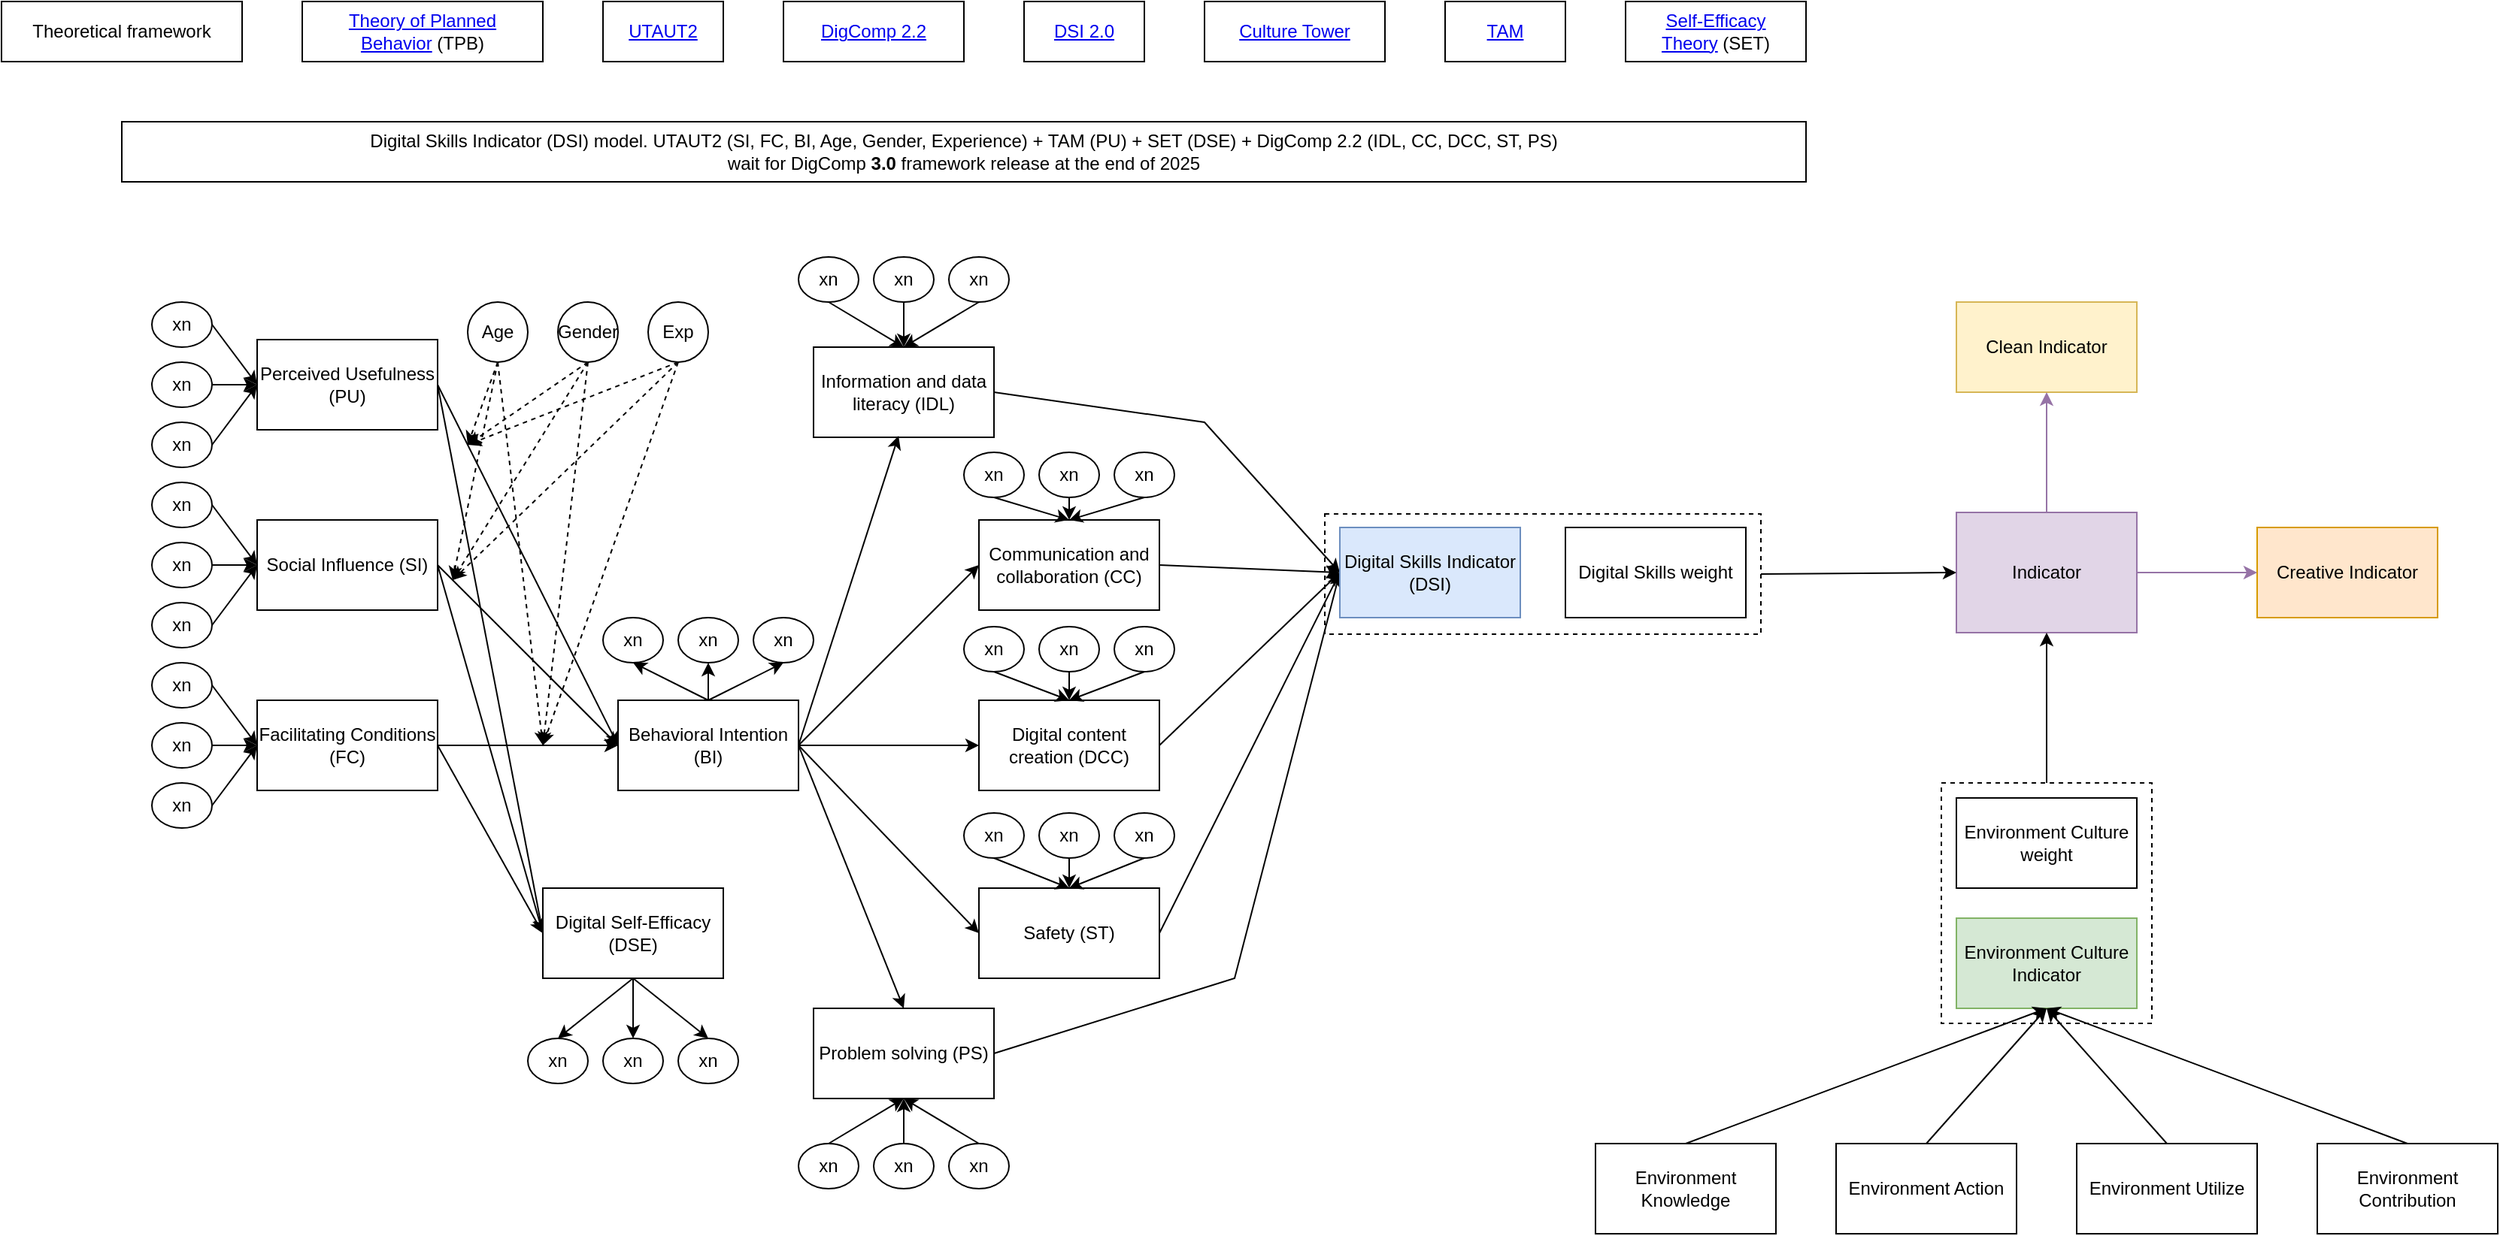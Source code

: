 <mxfile version="28.2.5">
  <diagram name="Page-1" id="uipzM7C1Z6QIqVT_M0VU">
    <mxGraphModel dx="1240" dy="653" grid="1" gridSize="10" guides="1" tooltips="1" connect="1" arrows="1" fold="1" page="1" pageScale="1" pageWidth="3333" pageHeight="1875" math="0" shadow="0">
      <root>
        <mxCell id="0" />
        <mxCell id="1" parent="0" />
        <mxCell id="WrVXneuRbyzUBc2z9xAi-4" value="" style="rounded=0;whiteSpace=wrap;html=1;fillColor=none;dashed=1;" parent="1" vertex="1">
          <mxGeometry x="1330" y="560" width="140" height="160" as="geometry" />
        </mxCell>
        <mxCell id="JraFAlGc5kjI8LkrbG-8-88" value="" style="rounded=0;whiteSpace=wrap;html=1;fillColor=none;dashed=1;" parent="1" vertex="1">
          <mxGeometry x="920" y="381" width="290" height="80" as="geometry" />
        </mxCell>
        <mxCell id="VJUpxQQ3Kgo22wYn7tkb-48" value="Digital Skills Indicator (DSI) model. UTAUT2 (SI, FC, BI, Age, Gender, Experience) + TAM (PU) + SET (DSE) + DigComp 2.2 (IDL, CC, DCC, ST, PS)&lt;div&gt;wait for&amp;nbsp;DigComp &lt;b&gt;3.0 &lt;/b&gt;framework release at the end of 2025&lt;/div&gt;" style="rounded=0;whiteSpace=wrap;html=1;" parent="1" vertex="1">
          <mxGeometry x="120" y="120" width="1120" height="40" as="geometry" />
        </mxCell>
        <mxCell id="JraFAlGc5kjI8LkrbG-8-7" value="&lt;a href=&quot;https://dx.doi.org/10.276/897803&quot;&gt;DSI 2.0&lt;/a&gt;" style="rounded=0;whiteSpace=wrap;html=1;" parent="1" vertex="1">
          <mxGeometry x="720" y="40" width="80" height="40" as="geometry" />
        </mxCell>
        <mxCell id="JraFAlGc5kjI8LkrbG-8-8" value="&lt;a href=&quot;https://dx.doi.org/10.276/115376&quot;&gt;DigComp 2.2&lt;/a&gt;" style="rounded=0;whiteSpace=wrap;html=1;" parent="1" vertex="1">
          <mxGeometry x="560" y="40" width="120" height="40" as="geometry" />
        </mxCell>
        <mxCell id="JraFAlGc5kjI8LkrbG-8-137" style="rounded=0;orthogonalLoop=1;jettySize=auto;html=1;exitX=1;exitY=0.5;exitDx=0;exitDy=0;entryX=0;entryY=0.5;entryDx=0;entryDy=0;" parent="1" source="JraFAlGc5kjI8LkrbG-8-9" target="JraFAlGc5kjI8LkrbG-8-14" edge="1">
          <mxGeometry relative="1" as="geometry">
            <Array as="points">
              <mxPoint x="840" y="320" />
            </Array>
          </mxGeometry>
        </mxCell>
        <mxCell id="JraFAlGc5kjI8LkrbG-8-9" value="Information and data literacy (IDL)" style="rounded=0;whiteSpace=wrap;html=1;" parent="1" vertex="1">
          <mxGeometry x="580" y="270" width="120" height="60" as="geometry" />
        </mxCell>
        <mxCell id="JraFAlGc5kjI8LkrbG-8-138" style="rounded=0;orthogonalLoop=1;jettySize=auto;html=1;exitX=1;exitY=0.5;exitDx=0;exitDy=0;entryX=0;entryY=0.5;entryDx=0;entryDy=0;" parent="1" source="JraFAlGc5kjI8LkrbG-8-10" target="JraFAlGc5kjI8LkrbG-8-14" edge="1">
          <mxGeometry relative="1" as="geometry" />
        </mxCell>
        <mxCell id="JraFAlGc5kjI8LkrbG-8-10" value="Communication and collaboration (CC)" style="rounded=0;whiteSpace=wrap;html=1;" parent="1" vertex="1">
          <mxGeometry x="690" y="385" width="120" height="60" as="geometry" />
        </mxCell>
        <mxCell id="JraFAlGc5kjI8LkrbG-8-94" style="rounded=0;orthogonalLoop=1;jettySize=auto;html=1;exitX=1;exitY=0.5;exitDx=0;exitDy=0;entryX=0;entryY=0.5;entryDx=0;entryDy=0;" parent="1" source="JraFAlGc5kjI8LkrbG-8-11" target="JraFAlGc5kjI8LkrbG-8-14" edge="1">
          <mxGeometry relative="1" as="geometry" />
        </mxCell>
        <mxCell id="JraFAlGc5kjI8LkrbG-8-11" value="Digital content creation (DCC)" style="rounded=0;whiteSpace=wrap;html=1;" parent="1" vertex="1">
          <mxGeometry x="690" y="505" width="120" height="60" as="geometry" />
        </mxCell>
        <mxCell id="JraFAlGc5kjI8LkrbG-8-139" style="rounded=0;orthogonalLoop=1;jettySize=auto;html=1;exitX=1;exitY=0.5;exitDx=0;exitDy=0;entryX=0;entryY=0.5;entryDx=0;entryDy=0;" parent="1" source="JraFAlGc5kjI8LkrbG-8-12" target="JraFAlGc5kjI8LkrbG-8-14" edge="1">
          <mxGeometry relative="1" as="geometry" />
        </mxCell>
        <mxCell id="JraFAlGc5kjI8LkrbG-8-12" value="Safety (ST)" style="rounded=0;whiteSpace=wrap;html=1;" parent="1" vertex="1">
          <mxGeometry x="690" y="630" width="120" height="60" as="geometry" />
        </mxCell>
        <mxCell id="JraFAlGc5kjI8LkrbG-8-140" style="rounded=0;orthogonalLoop=1;jettySize=auto;html=1;exitX=1;exitY=0.5;exitDx=0;exitDy=0;entryX=0;entryY=0.5;entryDx=0;entryDy=0;" parent="1" source="JraFAlGc5kjI8LkrbG-8-13" target="JraFAlGc5kjI8LkrbG-8-14" edge="1">
          <mxGeometry relative="1" as="geometry">
            <Array as="points">
              <mxPoint x="860" y="690" />
            </Array>
          </mxGeometry>
        </mxCell>
        <mxCell id="JraFAlGc5kjI8LkrbG-8-13" value="Problem solving (PS)" style="rounded=0;whiteSpace=wrap;html=1;" parent="1" vertex="1">
          <mxGeometry x="580" y="710" width="120" height="60" as="geometry" />
        </mxCell>
        <mxCell id="JraFAlGc5kjI8LkrbG-8-14" value="Digital Skills Indicator (DSI)" style="rounded=0;whiteSpace=wrap;html=1;fillColor=#dae8fc;strokeColor=#6c8ebf;" parent="1" vertex="1">
          <mxGeometry x="930" y="390" width="120" height="60" as="geometry" />
        </mxCell>
        <mxCell id="JraFAlGc5kjI8LkrbG-8-19" value="Theoretical framework" style="rounded=0;whiteSpace=wrap;html=1;" parent="1" vertex="1">
          <mxGeometry x="40" y="40" width="160" height="40" as="geometry" />
        </mxCell>
        <mxCell id="JraFAlGc5kjI8LkrbG-8-20" value="&lt;a href=&quot;https://cdn.serc.carleton.edu/images/ASCN/change_theories/collection/figure_1._theory_planned_behavior_model_adapted_from_ajzen_2005..webp&quot;&gt;Theory of Planned Behavior&lt;/a&gt;&amp;nbsp;(TPB)" style="rounded=0;whiteSpace=wrap;html=1;" parent="1" vertex="1">
          <mxGeometry x="240" y="40" width="160" height="40" as="geometry" />
        </mxCell>
        <mxCell id="JraFAlGc5kjI8LkrbG-8-22" value="&lt;a href=&quot;https://www.researchgate.net/profile/Andreea-Molnar/publication/261705281/figure/fig2/AS:296846040813569@1447785019231/UTAUT2-Venkatesh-et-al-2012_W640.jpg&quot;&gt;UTAUT2&lt;/a&gt;" style="rounded=0;whiteSpace=wrap;html=1;" parent="1" vertex="1">
          <mxGeometry x="440" y="40" width="80" height="40" as="geometry" />
        </mxCell>
        <mxCell id="JraFAlGc5kjI8LkrbG-8-37" value="Environment Culture Indicator" style="rounded=0;whiteSpace=wrap;html=1;fillColor=#d5e8d4;strokeColor=#82b366;" parent="1" vertex="1">
          <mxGeometry x="1340" y="650" width="120" height="60" as="geometry" />
        </mxCell>
        <mxCell id="JraFAlGc5kjI8LkrbG-8-46" value="Creative Indicator" style="rounded=0;whiteSpace=wrap;html=1;fillColor=#ffe6cc;strokeColor=#d79b00;" parent="1" vertex="1">
          <mxGeometry x="1540" y="390" width="120" height="60" as="geometry" />
        </mxCell>
        <mxCell id="JraFAlGc5kjI8LkrbG-8-68" value="Clean Indicator" style="rounded=0;whiteSpace=wrap;html=1;fillColor=#fff2cc;strokeColor=#d6b656;" parent="1" vertex="1">
          <mxGeometry x="1340" y="240" width="120" height="60" as="geometry" />
        </mxCell>
        <mxCell id="JraFAlGc5kjI8LkrbG-8-74" style="edgeStyle=orthogonalEdgeStyle;rounded=0;orthogonalLoop=1;jettySize=auto;html=1;exitX=0.5;exitY=0;exitDx=0;exitDy=0;entryX=0.5;entryY=1;entryDx=0;entryDy=0;fillColor=#e1d5e7;strokeColor=#9673a6;" parent="1" source="JraFAlGc5kjI8LkrbG-8-69" target="JraFAlGc5kjI8LkrbG-8-68" edge="1">
          <mxGeometry relative="1" as="geometry" />
        </mxCell>
        <mxCell id="JraFAlGc5kjI8LkrbG-8-77" style="edgeStyle=orthogonalEdgeStyle;rounded=0;orthogonalLoop=1;jettySize=auto;html=1;exitX=1;exitY=0.5;exitDx=0;exitDy=0;entryX=0;entryY=0.5;entryDx=0;entryDy=0;fillColor=#e1d5e7;strokeColor=#9673a6;" parent="1" source="JraFAlGc5kjI8LkrbG-8-69" target="JraFAlGc5kjI8LkrbG-8-46" edge="1">
          <mxGeometry relative="1" as="geometry" />
        </mxCell>
        <mxCell id="JraFAlGc5kjI8LkrbG-8-69" value="Indicator" style="rounded=0;whiteSpace=wrap;html=1;fillColor=#e1d5e7;strokeColor=#9673a6;" parent="1" vertex="1">
          <mxGeometry x="1340" y="380" width="120" height="80" as="geometry" />
        </mxCell>
        <mxCell id="JraFAlGc5kjI8LkrbG-8-83" value="&lt;a href=&quot;https://media.springernature.com/full/springer-static/image/art%3A10.101%2Fs43621-024-00350-y/MediaObjects/43621_2024_350_Fig2_HTML.png&quot;&gt;Culture Tower&lt;/a&gt;" style="rounded=0;whiteSpace=wrap;html=1;" parent="1" vertex="1">
          <mxGeometry x="840" y="40" width="120" height="40" as="geometry" />
        </mxCell>
        <mxCell id="JraFAlGc5kjI8LkrbG-8-86" value="Digital Skills weight" style="rounded=0;whiteSpace=wrap;html=1;" parent="1" vertex="1">
          <mxGeometry x="1080" y="390" width="120" height="60" as="geometry" />
        </mxCell>
        <mxCell id="JraFAlGc5kjI8LkrbG-8-89" style="rounded=0;orthogonalLoop=1;jettySize=auto;html=1;exitX=1;exitY=0.5;exitDx=0;exitDy=0;entryX=0;entryY=0.5;entryDx=0;entryDy=0;" parent="1" source="JraFAlGc5kjI8LkrbG-8-88" target="JraFAlGc5kjI8LkrbG-8-69" edge="1">
          <mxGeometry relative="1" as="geometry" />
        </mxCell>
        <mxCell id="JraFAlGc5kjI8LkrbG-8-132" style="rounded=0;orthogonalLoop=1;jettySize=auto;html=1;exitX=1;exitY=0.5;exitDx=0;exitDy=0;entryX=0;entryY=0.5;entryDx=0;entryDy=0;" parent="1" source="JraFAlGc5kjI8LkrbG-8-127" target="JraFAlGc5kjI8LkrbG-8-130" edge="1">
          <mxGeometry relative="1" as="geometry" />
        </mxCell>
        <mxCell id="WrVXneuRbyzUBc2z9xAi-40" style="rounded=0;orthogonalLoop=1;jettySize=auto;html=1;exitX=1;exitY=0.5;exitDx=0;exitDy=0;entryX=0;entryY=0.5;entryDx=0;entryDy=0;" parent="1" source="JraFAlGc5kjI8LkrbG-8-127" target="WrVXneuRbyzUBc2z9xAi-28" edge="1">
          <mxGeometry relative="1" as="geometry" />
        </mxCell>
        <mxCell id="JraFAlGc5kjI8LkrbG-8-127" value="Social Influence (SI)" style="rounded=0;whiteSpace=wrap;html=1;" parent="1" vertex="1">
          <mxGeometry x="210" y="385" width="120" height="60" as="geometry" />
        </mxCell>
        <mxCell id="JraFAlGc5kjI8LkrbG-8-134" style="rounded=0;orthogonalLoop=1;jettySize=auto;html=1;exitX=1;exitY=0.5;exitDx=0;exitDy=0;entryX=0;entryY=0.5;entryDx=0;entryDy=0;" parent="1" source="JraFAlGc5kjI8LkrbG-8-128" target="JraFAlGc5kjI8LkrbG-8-130" edge="1">
          <mxGeometry relative="1" as="geometry" />
        </mxCell>
        <mxCell id="WrVXneuRbyzUBc2z9xAi-39" style="rounded=0;orthogonalLoop=1;jettySize=auto;html=1;exitX=1;exitY=0.5;exitDx=0;exitDy=0;entryX=0;entryY=0.5;entryDx=0;entryDy=0;" parent="1" source="JraFAlGc5kjI8LkrbG-8-128" target="WrVXneuRbyzUBc2z9xAi-28" edge="1">
          <mxGeometry relative="1" as="geometry" />
        </mxCell>
        <mxCell id="JraFAlGc5kjI8LkrbG-8-128" value="Perceived Usefulness (PU)" style="rounded=0;whiteSpace=wrap;html=1;" parent="1" vertex="1">
          <mxGeometry x="210" y="265" width="120" height="60" as="geometry" />
        </mxCell>
        <mxCell id="JraFAlGc5kjI8LkrbG-8-133" style="rounded=0;orthogonalLoop=1;jettySize=auto;html=1;exitX=1;exitY=0.5;exitDx=0;exitDy=0;entryX=0;entryY=0.5;entryDx=0;entryDy=0;" parent="1" source="JraFAlGc5kjI8LkrbG-8-129" target="JraFAlGc5kjI8LkrbG-8-130" edge="1">
          <mxGeometry relative="1" as="geometry" />
        </mxCell>
        <mxCell id="WrVXneuRbyzUBc2z9xAi-41" style="rounded=0;orthogonalLoop=1;jettySize=auto;html=1;exitX=1;exitY=0.5;exitDx=0;exitDy=0;entryX=0;entryY=0.5;entryDx=0;entryDy=0;" parent="1" source="JraFAlGc5kjI8LkrbG-8-129" target="WrVXneuRbyzUBc2z9xAi-28" edge="1">
          <mxGeometry relative="1" as="geometry" />
        </mxCell>
        <mxCell id="JraFAlGc5kjI8LkrbG-8-129" value="Facilitating Conditions (FC)" style="rounded=0;whiteSpace=wrap;html=1;" parent="1" vertex="1">
          <mxGeometry x="210" y="505" width="120" height="60" as="geometry" />
        </mxCell>
        <mxCell id="JraFAlGc5kjI8LkrbG-8-141" style="rounded=0;orthogonalLoop=1;jettySize=auto;html=1;exitX=1;exitY=0.5;exitDx=0;exitDy=0;entryX=0.471;entryY=0.983;entryDx=0;entryDy=0;entryPerimeter=0;" parent="1" source="JraFAlGc5kjI8LkrbG-8-130" target="JraFAlGc5kjI8LkrbG-8-9" edge="1">
          <mxGeometry relative="1" as="geometry" />
        </mxCell>
        <mxCell id="JraFAlGc5kjI8LkrbG-8-142" style="rounded=0;orthogonalLoop=1;jettySize=auto;html=1;exitX=1;exitY=0.5;exitDx=0;exitDy=0;entryX=0;entryY=0.5;entryDx=0;entryDy=0;" parent="1" source="JraFAlGc5kjI8LkrbG-8-130" target="JraFAlGc5kjI8LkrbG-8-10" edge="1">
          <mxGeometry relative="1" as="geometry" />
        </mxCell>
        <mxCell id="JraFAlGc5kjI8LkrbG-8-143" style="rounded=0;orthogonalLoop=1;jettySize=auto;html=1;exitX=1;exitY=0.5;exitDx=0;exitDy=0;entryX=0;entryY=0.5;entryDx=0;entryDy=0;" parent="1" source="JraFAlGc5kjI8LkrbG-8-130" target="JraFAlGc5kjI8LkrbG-8-11" edge="1">
          <mxGeometry relative="1" as="geometry" />
        </mxCell>
        <mxCell id="JraFAlGc5kjI8LkrbG-8-144" style="rounded=0;orthogonalLoop=1;jettySize=auto;html=1;exitX=1;exitY=0.5;exitDx=0;exitDy=0;entryX=0;entryY=0.5;entryDx=0;entryDy=0;" parent="1" source="JraFAlGc5kjI8LkrbG-8-130" target="JraFAlGc5kjI8LkrbG-8-12" edge="1">
          <mxGeometry relative="1" as="geometry" />
        </mxCell>
        <mxCell id="JraFAlGc5kjI8LkrbG-8-145" style="rounded=0;orthogonalLoop=1;jettySize=auto;html=1;exitX=1;exitY=0.5;exitDx=0;exitDy=0;entryX=0.5;entryY=0;entryDx=0;entryDy=0;" parent="1" source="JraFAlGc5kjI8LkrbG-8-130" target="JraFAlGc5kjI8LkrbG-8-13" edge="1">
          <mxGeometry relative="1" as="geometry" />
        </mxCell>
        <mxCell id="WrVXneuRbyzUBc2z9xAi-64" style="rounded=0;orthogonalLoop=1;jettySize=auto;html=1;exitX=0.5;exitY=0;exitDx=0;exitDy=0;entryX=0.5;entryY=1;entryDx=0;entryDy=0;" parent="1" source="JraFAlGc5kjI8LkrbG-8-130" target="WrVXneuRbyzUBc2z9xAi-56" edge="1">
          <mxGeometry relative="1" as="geometry" />
        </mxCell>
        <mxCell id="WrVXneuRbyzUBc2z9xAi-65" style="rounded=0;orthogonalLoop=1;jettySize=auto;html=1;exitX=0.5;exitY=0;exitDx=0;exitDy=0;entryX=0.5;entryY=1;entryDx=0;entryDy=0;" parent="1" source="JraFAlGc5kjI8LkrbG-8-130" target="WrVXneuRbyzUBc2z9xAi-57" edge="1">
          <mxGeometry relative="1" as="geometry" />
        </mxCell>
        <mxCell id="WrVXneuRbyzUBc2z9xAi-66" style="rounded=0;orthogonalLoop=1;jettySize=auto;html=1;exitX=0.5;exitY=0;exitDx=0;exitDy=0;entryX=0.5;entryY=1;entryDx=0;entryDy=0;" parent="1" source="JraFAlGc5kjI8LkrbG-8-130" target="WrVXneuRbyzUBc2z9xAi-58" edge="1">
          <mxGeometry relative="1" as="geometry" />
        </mxCell>
        <mxCell id="JraFAlGc5kjI8LkrbG-8-130" value="Behavioral Intention (BI)" style="rounded=0;whiteSpace=wrap;html=1;" parent="1" vertex="1">
          <mxGeometry x="450" y="505" width="120" height="60" as="geometry" />
        </mxCell>
        <UserObject label="&lt;a href=&quot;https://upload.wikimedia.org/wikipedia/commons/6/67/Technology_Acceptance_Model.png&quot;&gt;TAM&lt;/a&gt;" linkTarget="_blank" id="WrVXneuRbyzUBc2z9xAi-1">
          <mxCell style="rounded=0;whiteSpace=wrap;html=1;" parent="1" vertex="1">
            <mxGeometry x="1000" y="40" width="80" height="40" as="geometry" />
          </mxCell>
        </UserObject>
        <mxCell id="WrVXneuRbyzUBc2z9xAi-2" value="Environment Culture weight" style="rounded=0;whiteSpace=wrap;html=1;" parent="1" vertex="1">
          <mxGeometry x="1340" y="570" width="120" height="60" as="geometry" />
        </mxCell>
        <mxCell id="WrVXneuRbyzUBc2z9xAi-5" style="rounded=0;orthogonalLoop=1;jettySize=auto;html=1;exitX=0.5;exitY=0;exitDx=0;exitDy=0;entryX=0.5;entryY=1;entryDx=0;entryDy=0;" parent="1" source="WrVXneuRbyzUBc2z9xAi-4" target="JraFAlGc5kjI8LkrbG-8-69" edge="1">
          <mxGeometry relative="1" as="geometry" />
        </mxCell>
        <mxCell id="WrVXneuRbyzUBc2z9xAi-11" style="rounded=0;orthogonalLoop=1;jettySize=auto;html=1;exitX=0.5;exitY=0;exitDx=0;exitDy=0;entryX=0.5;entryY=1;entryDx=0;entryDy=0;" parent="1" source="WrVXneuRbyzUBc2z9xAi-6" target="JraFAlGc5kjI8LkrbG-8-37" edge="1">
          <mxGeometry relative="1" as="geometry" />
        </mxCell>
        <mxCell id="WrVXneuRbyzUBc2z9xAi-6" value="Environment Knowledge" style="rounded=0;whiteSpace=wrap;html=1;" parent="1" vertex="1">
          <mxGeometry x="1100" y="800" width="120" height="60" as="geometry" />
        </mxCell>
        <mxCell id="WrVXneuRbyzUBc2z9xAi-12" style="rounded=0;orthogonalLoop=1;jettySize=auto;html=1;exitX=0.5;exitY=0;exitDx=0;exitDy=0;entryX=0.5;entryY=1;entryDx=0;entryDy=0;" parent="1" source="WrVXneuRbyzUBc2z9xAi-7" target="JraFAlGc5kjI8LkrbG-8-37" edge="1">
          <mxGeometry relative="1" as="geometry" />
        </mxCell>
        <mxCell id="WrVXneuRbyzUBc2z9xAi-7" value="Environment Action" style="rounded=0;whiteSpace=wrap;html=1;" parent="1" vertex="1">
          <mxGeometry x="1260" y="800" width="120" height="60" as="geometry" />
        </mxCell>
        <mxCell id="WrVXneuRbyzUBc2z9xAi-13" style="rounded=0;orthogonalLoop=1;jettySize=auto;html=1;exitX=0.5;exitY=0;exitDx=0;exitDy=0;entryX=0.5;entryY=1;entryDx=0;entryDy=0;" parent="1" source="WrVXneuRbyzUBc2z9xAi-8" target="JraFAlGc5kjI8LkrbG-8-37" edge="1">
          <mxGeometry relative="1" as="geometry" />
        </mxCell>
        <mxCell id="WrVXneuRbyzUBc2z9xAi-8" value="Environment Utilize" style="rounded=0;whiteSpace=wrap;html=1;" parent="1" vertex="1">
          <mxGeometry x="1420" y="800" width="120" height="60" as="geometry" />
        </mxCell>
        <mxCell id="WrVXneuRbyzUBc2z9xAi-14" style="rounded=0;orthogonalLoop=1;jettySize=auto;html=1;exitX=0.5;exitY=0;exitDx=0;exitDy=0;entryX=0.5;entryY=1;entryDx=0;entryDy=0;" parent="1" source="WrVXneuRbyzUBc2z9xAi-9" target="JraFAlGc5kjI8LkrbG-8-37" edge="1">
          <mxGeometry relative="1" as="geometry" />
        </mxCell>
        <mxCell id="WrVXneuRbyzUBc2z9xAi-9" value="Environment Contribution" style="rounded=0;whiteSpace=wrap;html=1;" parent="1" vertex="1">
          <mxGeometry x="1580" y="800" width="120" height="60" as="geometry" />
        </mxCell>
        <mxCell id="WrVXneuRbyzUBc2z9xAi-18" style="rounded=0;orthogonalLoop=1;jettySize=auto;html=1;exitX=1;exitY=0.5;exitDx=0;exitDy=0;entryX=0;entryY=0.5;entryDx=0;entryDy=0;" parent="1" source="WrVXneuRbyzUBc2z9xAi-15" target="JraFAlGc5kjI8LkrbG-8-128" edge="1">
          <mxGeometry relative="1" as="geometry" />
        </mxCell>
        <mxCell id="WrVXneuRbyzUBc2z9xAi-15" value="xn" style="ellipse;whiteSpace=wrap;html=1;" parent="1" vertex="1">
          <mxGeometry x="140" y="240" width="40" height="30" as="geometry" />
        </mxCell>
        <mxCell id="WrVXneuRbyzUBc2z9xAi-19" style="rounded=0;orthogonalLoop=1;jettySize=auto;html=1;exitX=1;exitY=0.5;exitDx=0;exitDy=0;entryX=0;entryY=0.5;entryDx=0;entryDy=0;" parent="1" source="WrVXneuRbyzUBc2z9xAi-16" target="JraFAlGc5kjI8LkrbG-8-128" edge="1">
          <mxGeometry relative="1" as="geometry" />
        </mxCell>
        <mxCell id="WrVXneuRbyzUBc2z9xAi-16" value="xn" style="ellipse;whiteSpace=wrap;html=1;" parent="1" vertex="1">
          <mxGeometry x="140" y="280" width="40" height="30" as="geometry" />
        </mxCell>
        <mxCell id="WrVXneuRbyzUBc2z9xAi-20" style="rounded=0;orthogonalLoop=1;jettySize=auto;html=1;exitX=1;exitY=0.5;exitDx=0;exitDy=0;entryX=0;entryY=0.5;entryDx=0;entryDy=0;" parent="1" source="WrVXneuRbyzUBc2z9xAi-17" target="JraFAlGc5kjI8LkrbG-8-128" edge="1">
          <mxGeometry relative="1" as="geometry" />
        </mxCell>
        <mxCell id="WrVXneuRbyzUBc2z9xAi-17" value="xn" style="ellipse;whiteSpace=wrap;html=1;" parent="1" vertex="1">
          <mxGeometry x="140" y="320" width="40" height="30" as="geometry" />
        </mxCell>
        <mxCell id="WrVXneuRbyzUBc2z9xAi-24" style="rounded=0;orthogonalLoop=1;jettySize=auto;html=1;exitX=1;exitY=0.5;exitDx=0;exitDy=0;entryX=0;entryY=0.5;entryDx=0;entryDy=0;" parent="1" source="WrVXneuRbyzUBc2z9xAi-21" target="JraFAlGc5kjI8LkrbG-8-127" edge="1">
          <mxGeometry relative="1" as="geometry" />
        </mxCell>
        <mxCell id="WrVXneuRbyzUBc2z9xAi-21" value="xn" style="ellipse;whiteSpace=wrap;html=1;" parent="1" vertex="1">
          <mxGeometry x="140" y="360" width="40" height="30" as="geometry" />
        </mxCell>
        <mxCell id="WrVXneuRbyzUBc2z9xAi-26" style="rounded=0;orthogonalLoop=1;jettySize=auto;html=1;exitX=1;exitY=0.5;exitDx=0;exitDy=0;entryX=0;entryY=0.5;entryDx=0;entryDy=0;" parent="1" source="WrVXneuRbyzUBc2z9xAi-22" target="JraFAlGc5kjI8LkrbG-8-127" edge="1">
          <mxGeometry relative="1" as="geometry" />
        </mxCell>
        <mxCell id="WrVXneuRbyzUBc2z9xAi-22" value="xn" style="ellipse;whiteSpace=wrap;html=1;" parent="1" vertex="1">
          <mxGeometry x="140" y="400" width="40" height="30" as="geometry" />
        </mxCell>
        <mxCell id="WrVXneuRbyzUBc2z9xAi-27" style="rounded=0;orthogonalLoop=1;jettySize=auto;html=1;exitX=1;exitY=0.5;exitDx=0;exitDy=0;entryX=0;entryY=0.5;entryDx=0;entryDy=0;" parent="1" source="WrVXneuRbyzUBc2z9xAi-23" target="JraFAlGc5kjI8LkrbG-8-127" edge="1">
          <mxGeometry relative="1" as="geometry" />
        </mxCell>
        <mxCell id="WrVXneuRbyzUBc2z9xAi-23" value="xn" style="ellipse;whiteSpace=wrap;html=1;" parent="1" vertex="1">
          <mxGeometry x="140" y="440" width="40" height="30" as="geometry" />
        </mxCell>
        <mxCell id="WrVXneuRbyzUBc2z9xAi-67" style="rounded=0;orthogonalLoop=1;jettySize=auto;html=1;exitX=0.5;exitY=1;exitDx=0;exitDy=0;entryX=0.5;entryY=0;entryDx=0;entryDy=0;" parent="1" source="WrVXneuRbyzUBc2z9xAi-28" target="WrVXneuRbyzUBc2z9xAi-59" edge="1">
          <mxGeometry relative="1" as="geometry" />
        </mxCell>
        <mxCell id="WrVXneuRbyzUBc2z9xAi-68" style="rounded=0;orthogonalLoop=1;jettySize=auto;html=1;exitX=0.5;exitY=1;exitDx=0;exitDy=0;" parent="1" source="WrVXneuRbyzUBc2z9xAi-28" target="WrVXneuRbyzUBc2z9xAi-60" edge="1">
          <mxGeometry relative="1" as="geometry" />
        </mxCell>
        <mxCell id="WrVXneuRbyzUBc2z9xAi-69" style="rounded=0;orthogonalLoop=1;jettySize=auto;html=1;exitX=0.5;exitY=1;exitDx=0;exitDy=0;entryX=0.5;entryY=0;entryDx=0;entryDy=0;" parent="1" source="WrVXneuRbyzUBc2z9xAi-28" target="WrVXneuRbyzUBc2z9xAi-61" edge="1">
          <mxGeometry relative="1" as="geometry" />
        </mxCell>
        <mxCell id="WrVXneuRbyzUBc2z9xAi-28" value="Digital Self-Efficacy (DSE)" style="rounded=0;whiteSpace=wrap;html=1;" parent="1" vertex="1">
          <mxGeometry x="400" y="630" width="120" height="60" as="geometry" />
        </mxCell>
        <mxCell id="WrVXneuRbyzUBc2z9xAi-36" style="rounded=0;orthogonalLoop=1;jettySize=auto;html=1;exitX=1;exitY=0.5;exitDx=0;exitDy=0;entryX=0;entryY=0.5;entryDx=0;entryDy=0;" parent="1" source="WrVXneuRbyzUBc2z9xAi-29" target="JraFAlGc5kjI8LkrbG-8-129" edge="1">
          <mxGeometry relative="1" as="geometry" />
        </mxCell>
        <mxCell id="WrVXneuRbyzUBc2z9xAi-29" value="xn" style="ellipse;whiteSpace=wrap;html=1;" parent="1" vertex="1">
          <mxGeometry x="140" y="480" width="40" height="30" as="geometry" />
        </mxCell>
        <mxCell id="WrVXneuRbyzUBc2z9xAi-37" style="rounded=0;orthogonalLoop=1;jettySize=auto;html=1;exitX=1;exitY=0.5;exitDx=0;exitDy=0;entryX=0;entryY=0.5;entryDx=0;entryDy=0;" parent="1" source="WrVXneuRbyzUBc2z9xAi-30" target="JraFAlGc5kjI8LkrbG-8-129" edge="1">
          <mxGeometry relative="1" as="geometry" />
        </mxCell>
        <mxCell id="WrVXneuRbyzUBc2z9xAi-30" value="xn" style="ellipse;whiteSpace=wrap;html=1;" parent="1" vertex="1">
          <mxGeometry x="140" y="520" width="40" height="30" as="geometry" />
        </mxCell>
        <mxCell id="WrVXneuRbyzUBc2z9xAi-38" style="rounded=0;orthogonalLoop=1;jettySize=auto;html=1;exitX=1;exitY=0.5;exitDx=0;exitDy=0;entryX=0;entryY=0.5;entryDx=0;entryDy=0;" parent="1" source="WrVXneuRbyzUBc2z9xAi-31" target="JraFAlGc5kjI8LkrbG-8-129" edge="1">
          <mxGeometry relative="1" as="geometry" />
        </mxCell>
        <mxCell id="WrVXneuRbyzUBc2z9xAi-31" value="xn" style="ellipse;whiteSpace=wrap;html=1;" parent="1" vertex="1">
          <mxGeometry x="140" y="560" width="40" height="30" as="geometry" />
        </mxCell>
        <mxCell id="WrVXneuRbyzUBc2z9xAi-42" style="rounded=0;orthogonalLoop=1;jettySize=auto;html=1;exitX=0.5;exitY=1;exitDx=0;exitDy=0;dashed=1;" parent="1" source="WrVXneuRbyzUBc2z9xAi-32" edge="1">
          <mxGeometry relative="1" as="geometry">
            <mxPoint x="350" y="335" as="targetPoint" />
          </mxGeometry>
        </mxCell>
        <mxCell id="WrVXneuRbyzUBc2z9xAi-46" style="rounded=0;orthogonalLoop=1;jettySize=auto;html=1;exitX=0.5;exitY=1;exitDx=0;exitDy=0;dashed=1;" parent="1" source="WrVXneuRbyzUBc2z9xAi-32" edge="1">
          <mxGeometry relative="1" as="geometry">
            <mxPoint x="340" y="425" as="targetPoint" />
          </mxGeometry>
        </mxCell>
        <mxCell id="WrVXneuRbyzUBc2z9xAi-49" style="rounded=0;orthogonalLoop=1;jettySize=auto;html=1;exitX=0.5;exitY=1;exitDx=0;exitDy=0;dashed=1;" parent="1" source="WrVXneuRbyzUBc2z9xAi-32" edge="1">
          <mxGeometry relative="1" as="geometry">
            <mxPoint x="400" y="535" as="targetPoint" />
          </mxGeometry>
        </mxCell>
        <mxCell id="WrVXneuRbyzUBc2z9xAi-32" value="Age" style="ellipse;whiteSpace=wrap;html=1;" parent="1" vertex="1">
          <mxGeometry x="350" y="240" width="40" height="40" as="geometry" />
        </mxCell>
        <mxCell id="WrVXneuRbyzUBc2z9xAi-53" style="rounded=0;orthogonalLoop=1;jettySize=auto;html=1;exitX=0.5;exitY=1;exitDx=0;exitDy=0;dashed=1;" parent="1" source="WrVXneuRbyzUBc2z9xAi-34" edge="1">
          <mxGeometry relative="1" as="geometry">
            <mxPoint x="350" y="335" as="targetPoint" />
          </mxGeometry>
        </mxCell>
        <mxCell id="WrVXneuRbyzUBc2z9xAi-54" style="rounded=0;orthogonalLoop=1;jettySize=auto;html=1;exitX=0.5;exitY=1;exitDx=0;exitDy=0;dashed=1;" parent="1" source="WrVXneuRbyzUBc2z9xAi-34" edge="1">
          <mxGeometry relative="1" as="geometry">
            <mxPoint x="340" y="425" as="targetPoint" />
          </mxGeometry>
        </mxCell>
        <mxCell id="WrVXneuRbyzUBc2z9xAi-63" style="rounded=0;orthogonalLoop=1;jettySize=auto;html=1;exitX=0.5;exitY=1;exitDx=0;exitDy=0;dashed=1;" parent="1" source="WrVXneuRbyzUBc2z9xAi-34" edge="1">
          <mxGeometry relative="1" as="geometry">
            <mxPoint x="400" y="535" as="targetPoint" />
          </mxGeometry>
        </mxCell>
        <mxCell id="WrVXneuRbyzUBc2z9xAi-34" value="Exp" style="ellipse;whiteSpace=wrap;html=1;" parent="1" vertex="1">
          <mxGeometry x="470" y="240" width="40" height="40" as="geometry" />
        </mxCell>
        <mxCell id="WrVXneuRbyzUBc2z9xAi-43" style="rounded=0;orthogonalLoop=1;jettySize=auto;html=1;exitX=0.5;exitY=1;exitDx=0;exitDy=0;dashed=1;" parent="1" source="WrVXneuRbyzUBc2z9xAi-35" edge="1">
          <mxGeometry relative="1" as="geometry">
            <mxPoint x="350" y="335" as="targetPoint" />
          </mxGeometry>
        </mxCell>
        <mxCell id="WrVXneuRbyzUBc2z9xAi-47" style="rounded=0;orthogonalLoop=1;jettySize=auto;html=1;exitX=0.5;exitY=1;exitDx=0;exitDy=0;dashed=1;" parent="1" source="WrVXneuRbyzUBc2z9xAi-35" edge="1">
          <mxGeometry relative="1" as="geometry">
            <mxPoint x="340" y="425" as="targetPoint" />
          </mxGeometry>
        </mxCell>
        <mxCell id="WrVXneuRbyzUBc2z9xAi-50" style="rounded=0;orthogonalLoop=1;jettySize=auto;html=1;exitX=0.5;exitY=1;exitDx=0;exitDy=0;dashed=1;" parent="1" source="WrVXneuRbyzUBc2z9xAi-35" edge="1">
          <mxGeometry relative="1" as="geometry">
            <mxPoint x="400" y="535" as="targetPoint" />
          </mxGeometry>
        </mxCell>
        <mxCell id="WrVXneuRbyzUBc2z9xAi-35" value="Gender" style="ellipse;whiteSpace=wrap;html=1;" parent="1" vertex="1">
          <mxGeometry x="410" y="240" width="40" height="40" as="geometry" />
        </mxCell>
        <mxCell id="WrVXneuRbyzUBc2z9xAi-56" value="xn" style="ellipse;whiteSpace=wrap;html=1;" parent="1" vertex="1">
          <mxGeometry x="440" y="450" width="40" height="30" as="geometry" />
        </mxCell>
        <mxCell id="WrVXneuRbyzUBc2z9xAi-57" value="xn" style="ellipse;whiteSpace=wrap;html=1;" parent="1" vertex="1">
          <mxGeometry x="490" y="450" width="40" height="30" as="geometry" />
        </mxCell>
        <mxCell id="WrVXneuRbyzUBc2z9xAi-58" value="xn" style="ellipse;whiteSpace=wrap;html=1;" parent="1" vertex="1">
          <mxGeometry x="540" y="450" width="40" height="30" as="geometry" />
        </mxCell>
        <mxCell id="WrVXneuRbyzUBc2z9xAi-59" value="xn" style="ellipse;whiteSpace=wrap;html=1;" parent="1" vertex="1">
          <mxGeometry x="390" y="730" width="40" height="30" as="geometry" />
        </mxCell>
        <mxCell id="WrVXneuRbyzUBc2z9xAi-60" value="xn" style="ellipse;whiteSpace=wrap;html=1;" parent="1" vertex="1">
          <mxGeometry x="440" y="730" width="40" height="30" as="geometry" />
        </mxCell>
        <mxCell id="WrVXneuRbyzUBc2z9xAi-61" value="xn" style="ellipse;whiteSpace=wrap;html=1;" parent="1" vertex="1">
          <mxGeometry x="490" y="730" width="40" height="30" as="geometry" />
        </mxCell>
        <mxCell id="WrVXneuRbyzUBc2z9xAi-73" style="rounded=0;orthogonalLoop=1;jettySize=auto;html=1;exitX=0.5;exitY=1;exitDx=0;exitDy=0;entryX=0.5;entryY=0;entryDx=0;entryDy=0;" parent="1" source="WrVXneuRbyzUBc2z9xAi-70" target="JraFAlGc5kjI8LkrbG-8-9" edge="1">
          <mxGeometry relative="1" as="geometry" />
        </mxCell>
        <mxCell id="WrVXneuRbyzUBc2z9xAi-70" value="xn" style="ellipse;whiteSpace=wrap;html=1;" parent="1" vertex="1">
          <mxGeometry x="570" y="210" width="40" height="30" as="geometry" />
        </mxCell>
        <mxCell id="WrVXneuRbyzUBc2z9xAi-74" style="rounded=0;orthogonalLoop=1;jettySize=auto;html=1;exitX=0.5;exitY=1;exitDx=0;exitDy=0;entryX=0.5;entryY=0;entryDx=0;entryDy=0;" parent="1" source="WrVXneuRbyzUBc2z9xAi-71" target="JraFAlGc5kjI8LkrbG-8-9" edge="1">
          <mxGeometry relative="1" as="geometry" />
        </mxCell>
        <mxCell id="WrVXneuRbyzUBc2z9xAi-71" value="xn" style="ellipse;whiteSpace=wrap;html=1;" parent="1" vertex="1">
          <mxGeometry x="620" y="210" width="40" height="30" as="geometry" />
        </mxCell>
        <mxCell id="WrVXneuRbyzUBc2z9xAi-75" style="rounded=0;orthogonalLoop=1;jettySize=auto;html=1;exitX=0.5;exitY=1;exitDx=0;exitDy=0;entryX=0.5;entryY=0;entryDx=0;entryDy=0;" parent="1" source="WrVXneuRbyzUBc2z9xAi-72" target="JraFAlGc5kjI8LkrbG-8-9" edge="1">
          <mxGeometry relative="1" as="geometry" />
        </mxCell>
        <mxCell id="WrVXneuRbyzUBc2z9xAi-72" value="xn" style="ellipse;whiteSpace=wrap;html=1;" parent="1" vertex="1">
          <mxGeometry x="670" y="210" width="40" height="30" as="geometry" />
        </mxCell>
        <mxCell id="SB87xNjmSi2wmei-VaDg-3" style="rounded=0;orthogonalLoop=1;jettySize=auto;html=1;exitX=0.5;exitY=1;exitDx=0;exitDy=0;entryX=0.5;entryY=0;entryDx=0;entryDy=0;" edge="1" parent="1" source="WrVXneuRbyzUBc2z9xAi-79" target="JraFAlGc5kjI8LkrbG-8-10">
          <mxGeometry relative="1" as="geometry" />
        </mxCell>
        <mxCell id="WrVXneuRbyzUBc2z9xAi-79" value="xn" style="ellipse;whiteSpace=wrap;html=1;" parent="1" vertex="1">
          <mxGeometry x="680" y="340" width="40" height="30" as="geometry" />
        </mxCell>
        <mxCell id="SB87xNjmSi2wmei-VaDg-2" style="rounded=0;orthogonalLoop=1;jettySize=auto;html=1;exitX=0.5;exitY=1;exitDx=0;exitDy=0;entryX=0.5;entryY=0;entryDx=0;entryDy=0;" edge="1" parent="1" source="WrVXneuRbyzUBc2z9xAi-80" target="JraFAlGc5kjI8LkrbG-8-10">
          <mxGeometry relative="1" as="geometry" />
        </mxCell>
        <mxCell id="WrVXneuRbyzUBc2z9xAi-80" value="xn" style="ellipse;whiteSpace=wrap;html=1;" parent="1" vertex="1">
          <mxGeometry x="730" y="340" width="40" height="30" as="geometry" />
        </mxCell>
        <mxCell id="SB87xNjmSi2wmei-VaDg-1" style="rounded=0;orthogonalLoop=1;jettySize=auto;html=1;exitX=0.5;exitY=1;exitDx=0;exitDy=0;entryX=0.5;entryY=0;entryDx=0;entryDy=0;" edge="1" parent="1" source="WrVXneuRbyzUBc2z9xAi-81" target="JraFAlGc5kjI8LkrbG-8-10">
          <mxGeometry relative="1" as="geometry" />
        </mxCell>
        <mxCell id="WrVXneuRbyzUBc2z9xAi-81" value="xn" style="ellipse;whiteSpace=wrap;html=1;" parent="1" vertex="1">
          <mxGeometry x="780" y="340" width="40" height="30" as="geometry" />
        </mxCell>
        <mxCell id="WrVXneuRbyzUBc2z9xAi-89" style="rounded=0;orthogonalLoop=1;jettySize=auto;html=1;exitX=0.5;exitY=1;exitDx=0;exitDy=0;entryX=0.5;entryY=0;entryDx=0;entryDy=0;" parent="1" source="WrVXneuRbyzUBc2z9xAi-85" target="JraFAlGc5kjI8LkrbG-8-11" edge="1">
          <mxGeometry relative="1" as="geometry" />
        </mxCell>
        <mxCell id="WrVXneuRbyzUBc2z9xAi-85" value="xn" style="ellipse;whiteSpace=wrap;html=1;" parent="1" vertex="1">
          <mxGeometry x="680" y="456" width="40" height="30" as="geometry" />
        </mxCell>
        <mxCell id="WrVXneuRbyzUBc2z9xAi-90" style="rounded=0;orthogonalLoop=1;jettySize=auto;html=1;exitX=0.5;exitY=1;exitDx=0;exitDy=0;entryX=0.5;entryY=0;entryDx=0;entryDy=0;" parent="1" source="WrVXneuRbyzUBc2z9xAi-86" target="JraFAlGc5kjI8LkrbG-8-11" edge="1">
          <mxGeometry relative="1" as="geometry" />
        </mxCell>
        <mxCell id="WrVXneuRbyzUBc2z9xAi-86" value="xn" style="ellipse;whiteSpace=wrap;html=1;" parent="1" vertex="1">
          <mxGeometry x="730" y="456" width="40" height="30" as="geometry" />
        </mxCell>
        <mxCell id="WrVXneuRbyzUBc2z9xAi-91" style="rounded=0;orthogonalLoop=1;jettySize=auto;html=1;exitX=0.5;exitY=1;exitDx=0;exitDy=0;entryX=0.5;entryY=0;entryDx=0;entryDy=0;" parent="1" source="WrVXneuRbyzUBc2z9xAi-87" target="JraFAlGc5kjI8LkrbG-8-11" edge="1">
          <mxGeometry relative="1" as="geometry" />
        </mxCell>
        <mxCell id="WrVXneuRbyzUBc2z9xAi-87" value="xn" style="ellipse;whiteSpace=wrap;html=1;" parent="1" vertex="1">
          <mxGeometry x="780" y="456" width="40" height="30" as="geometry" />
        </mxCell>
        <mxCell id="WrVXneuRbyzUBc2z9xAi-107" style="rounded=0;orthogonalLoop=1;jettySize=auto;html=1;exitX=0.5;exitY=0;exitDx=0;exitDy=0;entryX=0.5;entryY=1;entryDx=0;entryDy=0;" parent="1" source="WrVXneuRbyzUBc2z9xAi-95" target="JraFAlGc5kjI8LkrbG-8-13" edge="1">
          <mxGeometry relative="1" as="geometry" />
        </mxCell>
        <mxCell id="WrVXneuRbyzUBc2z9xAi-95" value="xn" style="ellipse;whiteSpace=wrap;html=1;" parent="1" vertex="1">
          <mxGeometry x="570" y="800" width="40" height="30" as="geometry" />
        </mxCell>
        <mxCell id="WrVXneuRbyzUBc2z9xAi-108" style="rounded=0;orthogonalLoop=1;jettySize=auto;html=1;exitX=0.5;exitY=0;exitDx=0;exitDy=0;entryX=0.5;entryY=1;entryDx=0;entryDy=0;" parent="1" source="WrVXneuRbyzUBc2z9xAi-96" target="JraFAlGc5kjI8LkrbG-8-13" edge="1">
          <mxGeometry relative="1" as="geometry" />
        </mxCell>
        <mxCell id="WrVXneuRbyzUBc2z9xAi-96" value="xn" style="ellipse;whiteSpace=wrap;html=1;" parent="1" vertex="1">
          <mxGeometry x="620" y="800" width="40" height="30" as="geometry" />
        </mxCell>
        <mxCell id="WrVXneuRbyzUBc2z9xAi-109" style="rounded=0;orthogonalLoop=1;jettySize=auto;html=1;exitX=0.5;exitY=0;exitDx=0;exitDy=0;entryX=0.5;entryY=1;entryDx=0;entryDy=0;" parent="1" source="WrVXneuRbyzUBc2z9xAi-97" target="JraFAlGc5kjI8LkrbG-8-13" edge="1">
          <mxGeometry relative="1" as="geometry" />
        </mxCell>
        <mxCell id="WrVXneuRbyzUBc2z9xAi-97" value="xn" style="ellipse;whiteSpace=wrap;html=1;" parent="1" vertex="1">
          <mxGeometry x="670" y="800" width="40" height="30" as="geometry" />
        </mxCell>
        <mxCell id="SB87xNjmSi2wmei-VaDg-6" style="rounded=0;orthogonalLoop=1;jettySize=auto;html=1;exitX=0.5;exitY=1;exitDx=0;exitDy=0;entryX=0.5;entryY=0;entryDx=0;entryDy=0;" edge="1" parent="1" source="WrVXneuRbyzUBc2z9xAi-101" target="JraFAlGc5kjI8LkrbG-8-12">
          <mxGeometry relative="1" as="geometry" />
        </mxCell>
        <mxCell id="WrVXneuRbyzUBc2z9xAi-101" value="xn" style="ellipse;whiteSpace=wrap;html=1;" parent="1" vertex="1">
          <mxGeometry x="680" y="580" width="40" height="30" as="geometry" />
        </mxCell>
        <mxCell id="SB87xNjmSi2wmei-VaDg-4" style="rounded=0;orthogonalLoop=1;jettySize=auto;html=1;exitX=0.5;exitY=1;exitDx=0;exitDy=0;entryX=0.5;entryY=0;entryDx=0;entryDy=0;" edge="1" parent="1" source="WrVXneuRbyzUBc2z9xAi-102" target="JraFAlGc5kjI8LkrbG-8-12">
          <mxGeometry relative="1" as="geometry" />
        </mxCell>
        <mxCell id="WrVXneuRbyzUBc2z9xAi-102" value="xn" style="ellipse;whiteSpace=wrap;html=1;" parent="1" vertex="1">
          <mxGeometry x="730" y="580" width="40" height="30" as="geometry" />
        </mxCell>
        <mxCell id="SB87xNjmSi2wmei-VaDg-7" style="rounded=0;orthogonalLoop=1;jettySize=auto;html=1;exitX=0.5;exitY=1;exitDx=0;exitDy=0;entryX=0.5;entryY=0;entryDx=0;entryDy=0;" edge="1" parent="1" source="WrVXneuRbyzUBc2z9xAi-103" target="JraFAlGc5kjI8LkrbG-8-12">
          <mxGeometry relative="1" as="geometry" />
        </mxCell>
        <mxCell id="WrVXneuRbyzUBc2z9xAi-103" value="xn" style="ellipse;whiteSpace=wrap;html=1;" parent="1" vertex="1">
          <mxGeometry x="780" y="580" width="40" height="30" as="geometry" />
        </mxCell>
        <mxCell id="WrVXneuRbyzUBc2z9xAi-110" value="&lt;a href=&quot;https://www.researchgate.net/publication/380258688/figure/fig2/AS:11431281240628974@1714752599769/Self-efficacy-theory-Bandura-1986_W640.jpg&quot;&gt;Self-Efficacy Theory&lt;/a&gt;&amp;nbsp;(SET)" style="rounded=0;whiteSpace=wrap;html=1;" parent="1" vertex="1">
          <mxGeometry x="1120" y="40" width="120" height="40" as="geometry" />
        </mxCell>
      </root>
    </mxGraphModel>
  </diagram>
</mxfile>
